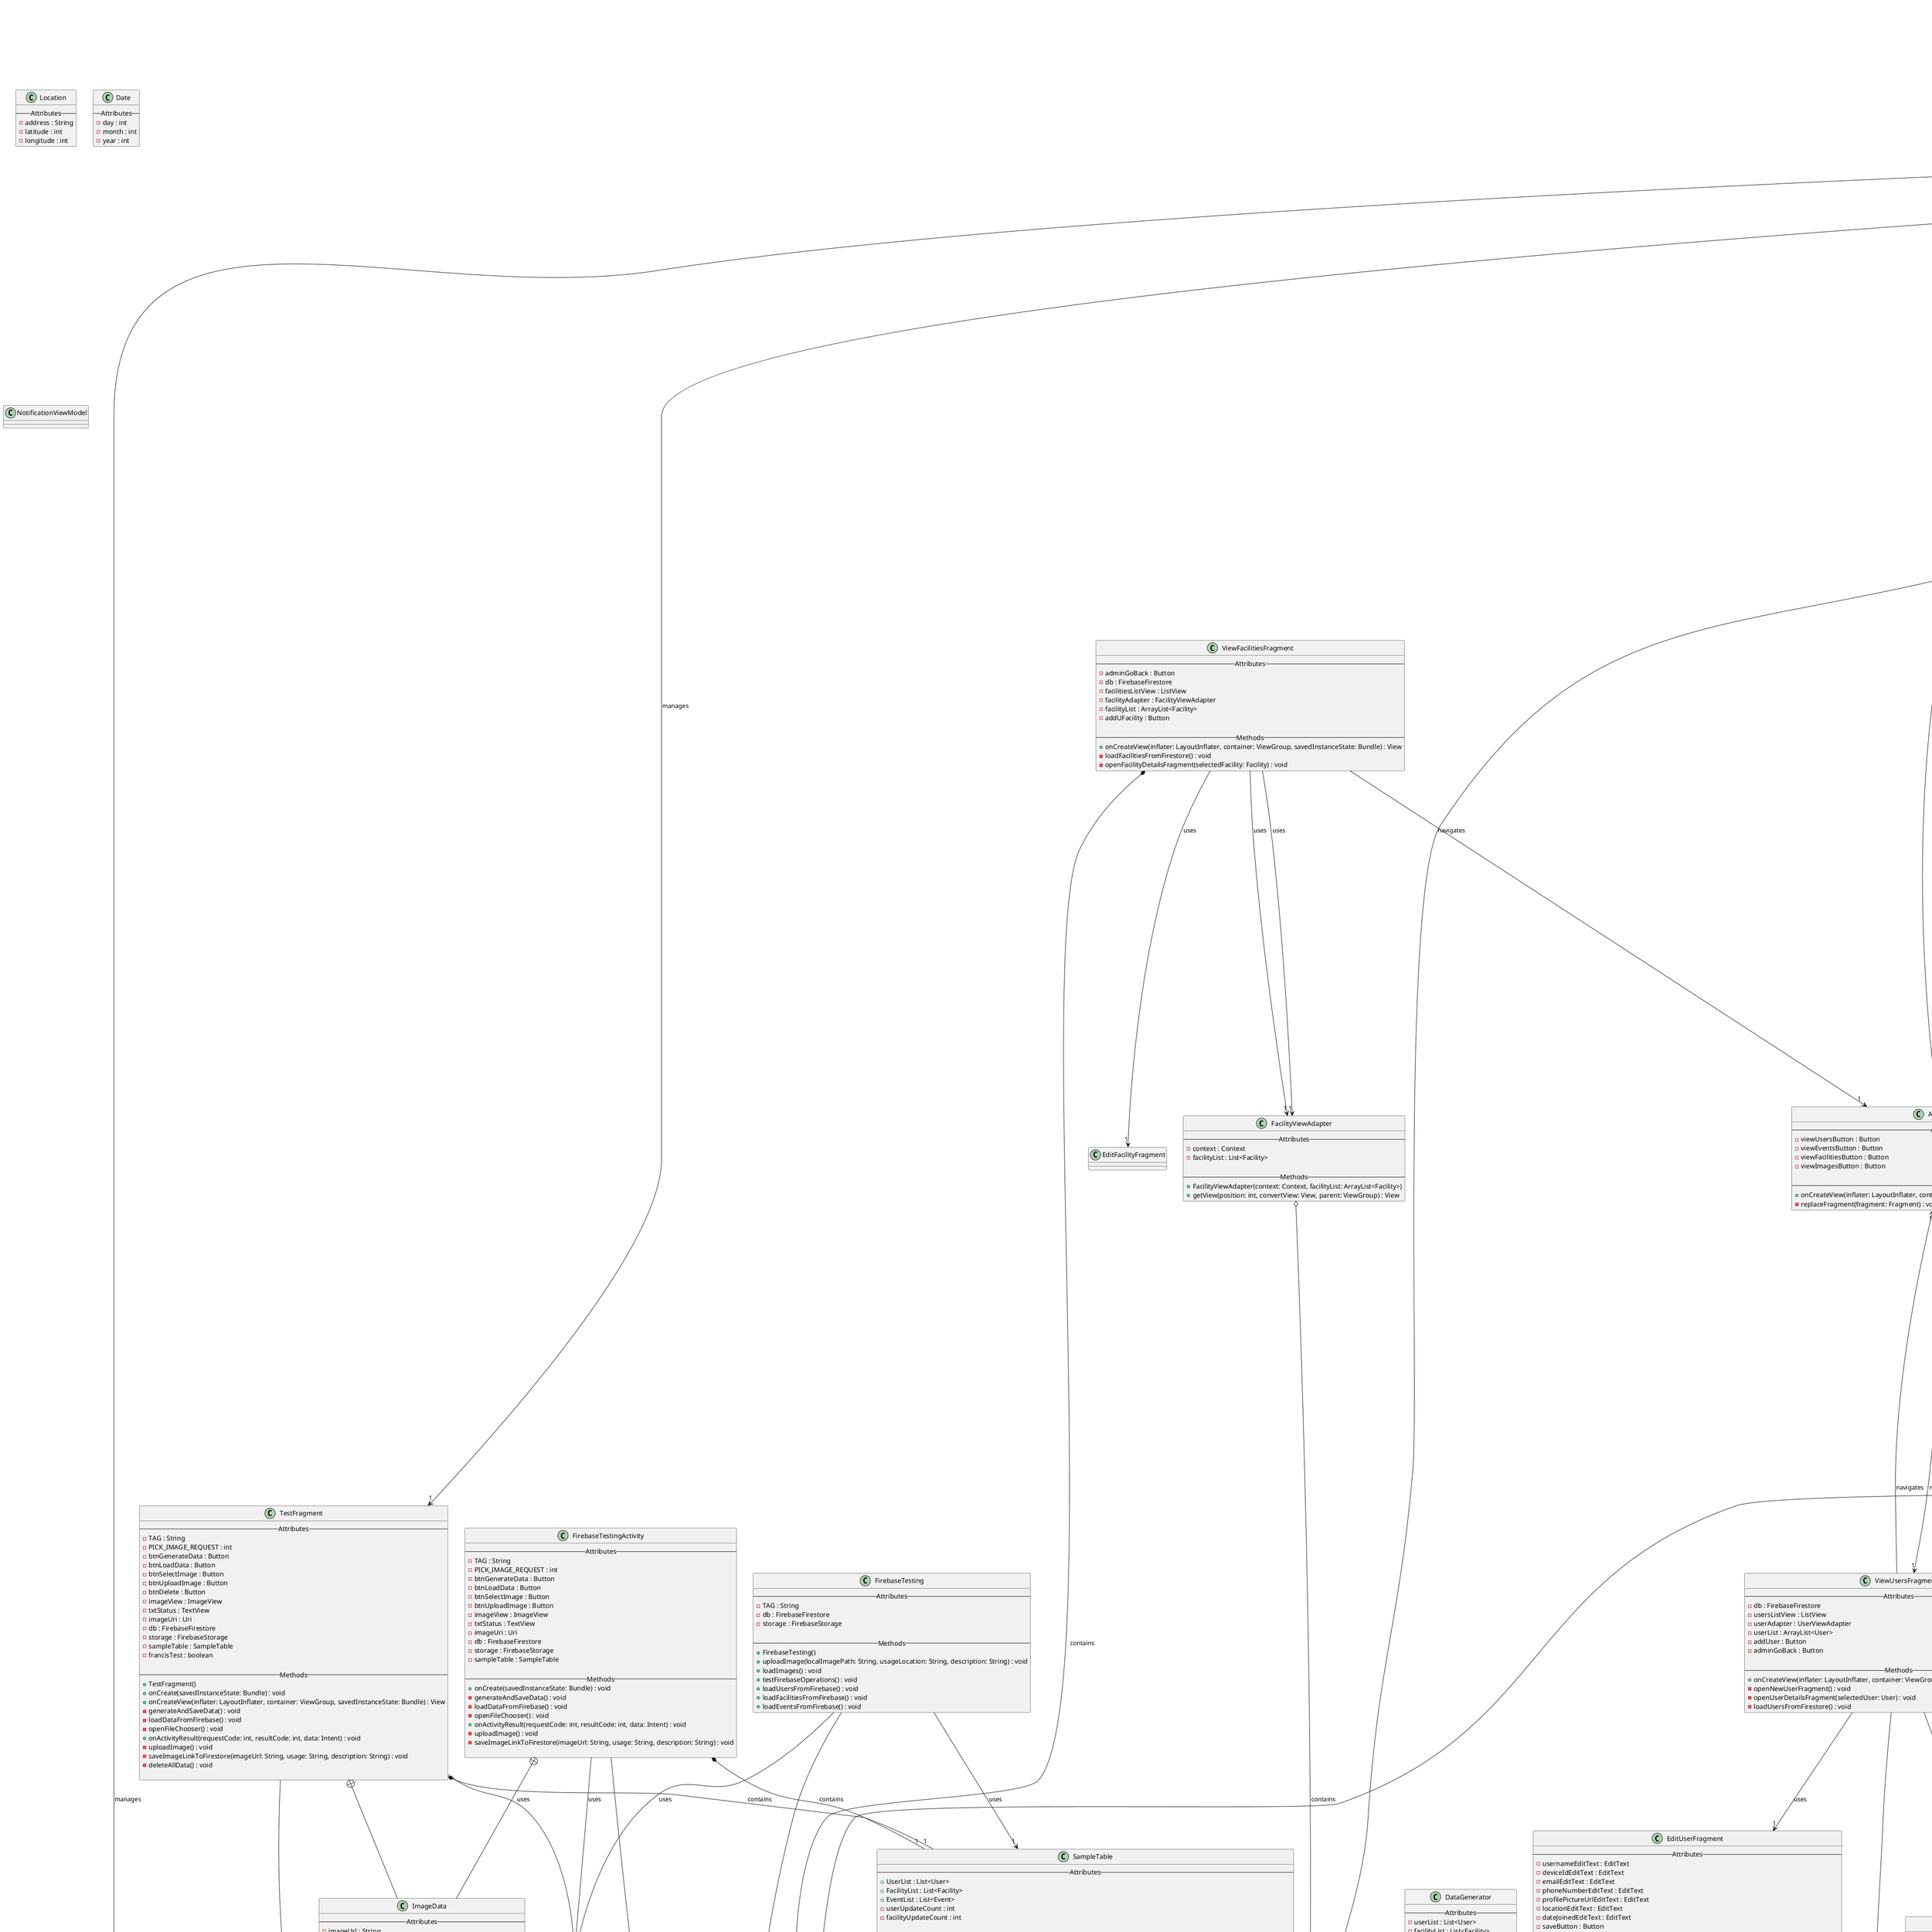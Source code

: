 @startuml
class OrganizerMenuFragment {
    -- Attributes --
    - eventId : String
    - viewWaitingListButton : Button
    - sampleAttendeesButton : Button
    - viewCanceledListButton : Button
    - viewAcceptedListButton : Button
    - viewSignedListButton : Button
    - drawReplacementButton : Button
    - backToEventPageButton : Button
    - generateQRCode : Button
    - QRImage : ImageView
    - qrCodeGenerator : QRcodeGenerator
    - replacementSize : int
    - waitingList : WaitingList
    - maxParticipant : int

    -- Methods --
    + OrganizerMenuFragment()
    + newInstance(eventId: String) : OrganizerMenuFragment
    + onCreate(savedInstanceState: Bundle) : void
    + onCreateView(inflater: LayoutInflater, container: ViewGroup, savedInstanceState: Bundle) : View
    - navigateToViewWaitingList() : void
    - navigateToViewSignedList() : void
    - navigateToCanceledList() : void
    - navigateToViewAcceptedList() : void
    - sampleAttendees() : void
    - promptReplacementSize() : void
    - drawReplacement(replacementSize: int) : void
    - generateAndDisplayQRCode(eventID: String) : void
    - navigateBackToEventPage() : void
}

class ViewAcceptedListFragment {
    -- Attributes --
    - acceptedListView : ListView
    - backButton : Button
    - eventId : String
    - waitingList : WaitingList

    -- Methods --
    + newInstance(eventId: String) : ViewAcceptedListFragment
    + onCreate(savedInstanceState: Bundle) : void
    + onCreateView(inflater: LayoutInflater, container: ViewGroup, savedInstanceState: Bundle) : View
    - displayAcceptedList() : void
    - navigateBackToOrganizerMenu() : void
}

class ViewCanceledListFragment {
    -- Attributes --
    - canceledListView : ListView
    - backButton : Button
    - eventId : String
    - waitingList : WaitingList

    -- Methods --
    + newInstance(eventId: String) : ViewCanceledListFragment
    + onCreate(savedInstanceState: Bundle) : void
    + onCreateView(inflater: LayoutInflater, container: ViewGroup, savedInstanceState: Bundle) : View
    - displayCanceledList() : void
    - navigateBackToOrganizerMenu() : void
}

class ViewSignedListFragment {
    -- Attributes --
    - signedUpListView : ListView
    - backButton : Button
    - eventId : String
    - waitingList : WaitingList

    -- Methods --
    + newInstance(eventId: String) : ViewSignedListFragment
    + onCreate(savedInstanceState: Bundle) : void
    + onCreateView(inflater: LayoutInflater, container: ViewGroup, savedInstanceState: Bundle) : View
    - displaySignedUpList() : void
    - navigateBackToOrganizerMenu() : void
}

class ViewWaitingListFragment {
    -- Attributes --
    - waitingListView : ListView
    - backButton : Button
    - eventId : String
    - waitingList : WaitingList

    -- Methods --
    + newInstance(eventId: String) : ViewWaitingListFragment
    + onCreate(savedInstanceState: Bundle) : void
    + onCreateView(inflater: LayoutInflater, container: ViewGroup, savedInstanceState: Bundle) : View
    - displayWaitingList() : void
    - navigateBackToOrganizerMenu() : void
}

class WaitingList {
    -- Attributes --
    - eventId : String
    - maxParticipants : int
    - waitingParticipantIds : List<String>
    - acceptedParticipantIds : List<String>
    - signedUpParticipantIds : List<String>
    - canceledParticipantIds : List<String>

    -- Methods --
    + WaitingList()
    + WaitingList(eventId: String)
    + getEventId() : String
    + setEventId(eventId: String) : void
    + getMaxParticipants() : int
    + setMaxParticipants(maxParticipants: int) : void
    + getWaitingParticipantIds() : List<String>
    + setWaitingParticipantIds(waitingParticipantIds: List<String>) : void
    + getAcceptedParticipantIds() : List<String>
    + setAcceptedParticipantIds(acceptedParticipantIds: List<String>) : void
    + getSignedUpParticipantIds() : List<String>
    + setSignedUpParticipantIds(signedUpParticipantIds: List<String>) : void
    + getCanceledParticipantIds() : List<String>
    + setCanceledParticipantIds(canceledParticipantIds: List<String>) : void
    + addParticipantToWaitingList(participantId: String) : boolean
    + sampleParticipants(sampleSize: int) : List<String>
    + participantSignsUp(participantId: String) : String
    + cancelParticipation(participantId: String) : boolean
    + drawReplacement(replacementSize: int) : List<String>
    + loadFromFirebase() : Task<DocumentSnapshot>
    + updateToFirebase() : Task<Void>
}

class Facility {
    -- Attributes --
    - facilityID : String
    - name : String
    - address : String
    - organizer : String
    - eventName : String
    - allEvents : List<String>
    - db : FirebaseFirestore
    - facilitiesRef : CollectionReference
    - testing : boolean

    -- Methods --
    + Facility()
    + Facility(name: String, address: String, description: String, organizer: String)
    + getName() : String
    + setName(name: String) : void
    + getAddress() : String
    + setAddress(address: String) : void
    + getOrganizer() : String
    + setOrganizer(organizer: String) : void
    + getFacilityID() : String
    + setFacilityID(facilityID: String) : void
    + getEvent() : String
    + setEvent(eventName: String) : void
    + setAllEvents(allEvents: List<String>) : void
    + getAllEvents() : List<String>
    + addAllEventsItem(eventID: String) : void
    + removeAllEventsItem(eventID: String) : void
    + saveFacilityProfile() : Task<Void>
    + deleteFacility() : void
    + associateEvent(eventID: String, genEvent: boolean) : void
    + hasEvent(eventName: String) : boolean
    + updateEventInFacility(eventName: String) : void
    + createFacilityWithEvent(eventName: String) : void
    + getNewFacilityID() : String
}



class Location {
    -- Attributes --
    - address : String
    - latitude : int
    - longitude : int
}

class MainActivity {
    -- Attributes --
    - REQUEST_WRITE_STORAGE : int
    - qrGenerator : QRcodeGenerator
    - qrCodeImageView : ImageView
    - navController : NavController
    - bottomNavigationView : BottomNavigationView
    - drawerLayout : DrawerLayout
    - navigationView : NavigationView
    - drawerToggle : ActionBarDrawerToggle
    - TAG : String
    - eventIdFromQR : String
    - isLoggedIn : boolean

    -- Methods --
    + onCreate(savedInstanceState: Bundle) : void
    + onNavigationItemSelected(item: MenuItem) : boolean
    + onBackPressed() : void
    + onNewIntent(intent: Intent) : void
    - handleIntent(intent: Intent) : void
    - extractEventIdFromUrl(url: String) : String
    - showLoginFragment(eventIdFromQR: String) : void
    + onLoginSuccess() : void
    - openEventViewFragment(eventID: String) : void
}


class DataGenerator {
    -- Attributes --
    - userList : List<User>
    - facilityList : List<Facility>
    - eventList : List<Event>
    - db : FirebaseFirestore

    -- Methods --
    + DataGenerator()
    + generateAndUploadData() : void
    - generateUsers() : void
    - generateFacilities() : void
    - generateEvents() : void
    - uploadData() : void
}



class Date {
    -- Attributes --
    - day : int
    - month : int
    - year : int
}

class User {
    -- Attributes --
    - deviceId : String
    - username : String
    - email : String
    - phoneNumber : String
    - profilePictureUrl : String
    - defaultprofilepictureurl : String
    - location : String
    - address : String
    - adminLevel : boolean
    - facilityAssociated : boolean
    - notificationAsk : boolean
    - geolocationAsk : boolean
    - roles : List<String>

    -- Methods --
    + getDeviceID() : String
    + setDeviceID(deviceId: String) : void
    + getUsername() : String
    + setUsername(username: String) : void
    + getEmail() : String
    + setEmail(email: String) : void
    + getPhoneNumber() : String
    + setPhoneNumber(phoneNumber: String) : void
    + getProfilePictureUrl() : String
    + setProfilePictureUrl(profilePictureUrl: String) : void
    + getdefaultProfilePictureUrl() : String
    + setdefaultProfilePictureUrl(defaultprofilepictureurl: String) : void
    + getRoles() : List<String>
    + setRoles(roles: List<String>) : void
    + isFacilityAssociated() : boolean
    + setFacilityAssociated(facilityAssociated: boolean) : void
    + getAddress() : String
    + setAddress(address: String) : void
    + getLocation() : String
    + setLocation(location: String) : void
    + isGeolocationAsk() : boolean
    + setGeolocationAsk(geolocationAsk: boolean) : void
    + isNotificationAsk() : boolean
    + setNotificationAsk(notificationAsk: boolean) : void
    + hasRole(role: String) : boolean
    + addRole(role: String) : void
    + removeRole(role: String) : void
    + generateProfileBitmap(name: String) : Bitmap
    + defaultProfilePictureUrl(name: String) : Task<Void>
    + uploadDefaultImageToFirebaseStorage(imageBytes: byte[]) : Task<Void>
    + saveUserDataToFirestore() : Task<Void>
    + saveGeneratedImageUrl(imageURL: String) : Task<Void>
    + updateProfilePicture(newPictureUri: Uri) : void
    + deleteSelectedImageFromFirebase(imageUrl: String) : void
    + isDefaultURLMain() : boolean
    + setMainToDefault() : void

'    -- Inner Interfaces --
'    interface OnImageUploadComplete {
'        + onImageUploadComplete(imageURL: String) : void
'        + onImageUploadFailed(e: Exception) : void
'    }
'
'    interface OnImageRemovalComplete {
'        + onImageRemovalSuccess() : void
'        + onImageRemovalFailed(e: Exception) : void
'    }
'
'    interface OnProfilePictureGeneratedListener {
'        + onProfilePictureGenerated() : void
'        + onProfilePictureGenerationFailed(e: Exception) : void
'    }
'
'    interface OnUserIDGenerated {
'        + onUserIDGenerated(userID: String) : void
'    }
}

class UserManager {
    -- Attributes --
    - instance : UserManager
    - currentUser : User
    - userFacility : Facility
    - organizerEvents : List<Event>
    - userEvents : List<Event>
    - eventDatabase : List<Event>

    -- Methods --
    + getInstance() : UserManager
    + setCurrentUser(user: User) : void
    + findUserEvents() : void
    + findUserFacility() : void
    + findOrganizerEvents() : void
    + userHasFacility() : boolean
    + getCurrentUser() : User
    + getUserFacility() : Facility
    + getOrganizerEvents() : List<Event>
    + getUserEvents() : List<Event>
    + getUserId() : String
}
class TestFragment {
    -- Attributes --
    - TAG : String
    - PICK_IMAGE_REQUEST : int
    - btnGenerateData : Button
    - btnLoadData : Button
    - btnSelectImage : Button
    - btnUploadImage : Button
    - btnDelete : Button
    - imageView : ImageView
    - txtStatus : TextView
    - imageUri : Uri
    - db : FirebaseFirestore
    - storage : FirebaseStorage
    - sampleTable : SampleTable
    - francisTest : boolean

    -- Methods --
    + TestFragment()
    + onCreate(savedInstanceState: Bundle) : void
    + onCreateView(inflater: LayoutInflater, container: ViewGroup, savedInstanceState: Bundle) : View
    - generateAndSaveData() : void
    - loadDataFromFirebase() : void
    - openFileChooser() : void
    + onActivityResult(requestCode: int, resultCode: int, data: Intent) : void
    - uploadImage() : void
    - saveImageLinkToFirestore(imageUrl: String, usage: String, description: String) : void
    - deleteAllData() : void

'    -- Inner Class --
'    class ImageData {
'        -- Attributes --
'        - imageUrl : String
'        - usage : String
'        - description : String
'
'        -- Methods --
'        + ImageData()
'        + ImageData(imageUrl: String, usage: String, description: String)
'        + getImageUrl() : String
'        + getUsage() : String
'        + getDescription() : String
'    }
}

class SampleTable {
    -- Attributes --
    + UserList : List<User>
    + FacilityList : List<Facility>
    + EventList : List<Event>
    - userUpdateCount : int
    - facilityUpdateCount : int

    -- Methods --
    + makeUserList() : void
    + makeFacilityList() : void
    + makeEventList() : void
    + saveDataToFirebase(onSuccess: Runnable, onFailure: OnFailureListener) : void
    - checkCompletion(pendingWrites: AtomicInteger, failures: AtomicInteger, onSuccess: Runnable, onFailure: OnFailureListener) : void
    + getUserList() : List<User>
    + getFacilityList() : List<Facility>
    + getEventList() : List<Event>
    + updateUser(updatedUser: User) : void
    + updateFacility(updatedFacility: Facility) : void
    + updateEvent(updatedEvent: Event) : void
    + getUserByUsername(username: String) : User
    + getFacilityByName(name: String) : Facility
    + getEventById(eventId: String) : Event
}

class FirebaseTestingActivity {
    -- Attributes --
    - TAG : String
    - PICK_IMAGE_REQUEST : int
    - btnGenerateData : Button
    - btnLoadData : Button
    - btnSelectImage : Button
    - btnUploadImage : Button
    - imageView : ImageView
    - txtStatus : TextView
    - imageUri : Uri
    - db : FirebaseFirestore
    - storage : FirebaseStorage
    - sampleTable : SampleTable

    -- Methods --
    + onCreate(savedInstanceState: Bundle) : void
    - generateAndSaveData() : void
    - loadDataFromFirebase() : void
    - openFileChooser() : void
    + onActivityResult(requestCode: int, resultCode: int, data: Intent) : void
    - uploadImage() : void
    - saveImageLinkToFirestore(imageUrl: String, usage: String, description: String) : void

'    -- Inner Class --
'    class ImageData {
'        -- Attributes --
'        - imageUrl : String
'        - usage : String
'        - description : String
'
'        -- Methods --
'        + ImageData()
'        + ImageData(imageUrl: String, usage: String, description: String)
'        + getImageUrl() : String
'        + getUsage() : String
'        + getDescription() : String
'    }
}


class ImageData {
    -- Attributes --
    - imageUrl : String
    - usage : String
    - description : String

    -- Methods --
    + ImageData()
    + ImageData(imageUrl: String, usage: String, description: String)
    + getImageUrl() : String
    + getUsage() : String
    + getDescription() : String
}

class FirebaseTesting {
    -- Attributes --
    - TAG : String
    - db : FirebaseFirestore
    - storage : FirebaseStorage

    -- Methods --
    + FirebaseTesting()
    + uploadImage(localImagePath: String, usageLocation: String, description: String) : void
    + loadImages() : void
    + testFirebaseOperations() : void
    + loadUsersFromFirebase() : void
    + loadFacilitiesFromFirebase() : void
    + loadEventsFromFirebase() : void
}

' Relationships with correct multiplicity and UML notations
FirebaseTestingActivity *-- "1" SampleTable : contains
SampleTable o-- "*" User : contains
SampleTable o-- "*" Facility : contains
SampleTable o-- "*" Event : contains
FirebaseTestingActivity --> "1" FirebaseFirestore : uses
FirebaseTestingActivity --> "1" FirebaseStorage : uses
TestFragment --> "1" FirebaseFirestore : uses
TestFragment --> "1" FirebaseStorage : uses
TestFragment *-- "1" SampleTable : contains
FirebaseTesting --> "1" FirebaseFirestore : uses
FirebaseTesting --> "1" FirebaseStorage : uses
FirebaseTesting --> "1" SampleTable : uses
FirebaseTestingActivity +-- ImageData
TestFragment +-- ImageData
class NotificationFragment {
    - ARG_INTEGER : String
    - receivedInteger : int
    + newInstance() : NotificationFragment
    + onCreate(savedInstanceState: Bundle) : void
    + onCreateView(inflater: LayoutInflater, container: ViewGroup, savedInstanceState: Bundle) : View
}

class NotificationViewModel {
}

class CameraFragment {
    - REQUEST_CODE_SCAN : int
    + onCreateView(inflater: LayoutInflater, container: ViewGroup, savedInstanceState: Bundle) : View
    + onActivityResult(requestCode: int, resultCode: int, data: Intent) : void
    - extractEventIdFromQR(scannedData: String) : String
    + navigateToScannedFragment(eventId: String) : void
}

class QRCodeEventGenerate {
    - qrCodeGenerator : QRcodeGenerator
    + onCreateView(inflater: LayoutInflater, container: ViewGroup, savedInstanceState: Bundle) : View
    - generateHash(input: String) : String
}

class QRcodeGenerator {
    - context : Context
    + QRcodeGenerator(context: Context)
    + generateQRCode(content: String) : Bitmap
    + saveQRCode(bitmap: Bitmap, eventID: String) : void
}

class ScannedFragment {
    - ARG_EVENT_ID : String
    - eventId : String
    - scanView : TextView
    - scannerOpenButton : Button
    + newInstance(scannedData: String) : ScannedFragment
    + onCreate(savedInstanceState: Bundle) : void
    + onCreateView(inflater: LayoutInflater, container: ViewGroup, savedInstanceState: Bundle) : View
}

class ProfileFragment {
    - receivedInteger : int
    + newInstance() : ProfileFragment
    + onCreate(savedInstanceState: Bundle) : void
    + onCreateView(inflater: LayoutInflater, container: ViewGroup, savedInstanceState: Bundle) : View
}

class ProfileEntrantFragment {
    - profileManager : EntrantProfileManager
    - currentProfile : EntrantProfile
    - currentUser : User
    - isNewUser : boolean
    - eventIDFromQR : String
    - deviceId : String
    - selectedImageUri : Uri
    - profileTitle : TextView
    - editName : EditText
    - editEmail : EditText
    - editPhone : EditText
    - notificationsSwitch : Switch
    - saveButton : Button
    - backButton : Button
    - editButton : Button
    - uploadButton : Button
    - userImage : ImageView
    + newInstance(isNewUser: boolean, eventId: String, deviceId: String) : ProfileEntrantFragment
    + onCreate(savedInstanceState: Bundle) : void
    + onCreateView(inflater: LayoutInflater, container: ViewGroup, savedInstanceState: Bundle) : View
    - loadUserProfile() : void
    - onProfileLoaded(profile: EntrantProfile) : void
    - saveUserProfile() : void
    - toggleEditMode() : void
    - setEditMode(enable: boolean) : void
    - getDeviceID() : String
    - uploadPhoto() : void
    - removeImage() : void
    - goToHome() : void
}

class EntrantProfileManager {
    - db : FirebaseFirestore
    + createOrUpdateProfile(deviceID: String, profile: EntrantProfile) : void
    + getProfile(deviceID: String, callback: ProfileLoadCallback) : void


}

class EntrantProfile {
    - name : String
    - email : String
    - phoneNumber : String
    - notificationsEnabled : boolean
    + EntrantProfile()
    + EntrantProfile(name: String, email: String, phoneNumber: String)
    + getName() : String
    + setName(name: String) : void
    + getEmail() : String
    + setEmail(email: String) : void
    + getPhoneNumber() : String
    + setPhoneNumber(phoneNumber: String) : void
    + isNotificationsEnabled() : boolean
    + setNotificationsEnabled(enabled: boolean) : void
    + toString() : String
}

class LoginFragment {
    - deviceIdText : TextView
    - welcomeText : TextView
    - nav : BottomNavigationView
    - isLoggedIn : boolean
    - eventIdFromQR : String
    + setEventId(eventId: String) : void
    + onCreate(savedInstanceState: Bundle) : void
    + onCreateView(inflater: LayoutInflater, container: ViewGroup, savedInstanceState: Bundle) : View
}

class HomeFragment {
    - someInteger : int
    - userId : String
    + newInstance(userId: String) : HomeFragment
    + onCreateView(inflater: LayoutInflater, container: ViewGroup, savedInstanceState: Bundle) : View
}

class HomeViewModel {
    - mText : MutableLiveData<String>
    + HomeViewModel()
    + getText() : LiveData<String>
}

class EventViewFragment {
    - eventId : String
    - deviceId : String
    - userId : String
    - event : Event
    - eventPosterImage : ImageView
    - eventTitleText : TextView
    - eventDescriptionText : TextView
    - buttonContainer : LinearLayout
    + newInstance(eventID: String, deviceID: String) : EventViewFragment
    + onCreateView(inflater: LayoutInflater, container: ViewGroup, savedInstanceState: Bundle) : View
    - displayEventDetails(event: Event) : void
    - configureButtons(selectedEvent: Event, selectedUserId: String) : void
    - addButton(text: String, listener: View.OnClickListener) : void
    - updateEventInFirestore(event: Event) : void
    - goBackToEventFragment() : void
}

class EventViewAdapter {
    - context : Context
    - eventList : List<Event>
    - userId : String
    - test : boolean
    + EventViewAdapter(context: Context, eventList: ArrayList<Event>, test: boolean)
    + getView(position: int, convertView: View, parent: ViewGroup) : View
}

class EventFragment {
    - addFacilityButton : Button
    - backButton : Button
    - currentUserId : String
    - eventList : ArrayList<Event>
    - testing : boolean
    - eventSwitch : Switch
    - eventListView : ListView
    - db : FirebaseFirestore
    - currentUser : User
    - eventAdapter : EventViewAdapter
    - userManager : UserManager
    + newInstance() : EventFragment
    + onCreateView(inflater: LayoutInflater, container: ViewGroup, savedInstanceState: Bundle) : View
    - getUserData() : User
    - updateEventList(showUserEvents: boolean) : void
    - promptCreateFacility() : void
    - navigateToEventCreate() : void
    - navigateToFacilityCreation() : void
    - findEventsByParticipantDeviceId(deviceID: String) : List<Event>
    - findEventsByOrganizerDeviceId(deviceID: String) : List<Event>
    - getFiveRandomEvents() : Task<List<Event>>
}

class Event {
    - eventId : String
    - eventTitle : String
    - description : String
    - imageUrl : String
    - timestamp : long
    - address : String
    - location : String
    - maxParticipants : int
    - waitingParticipantIds : List<String>
    - acceptedParticipantIds : List<String>
    - canceledParticipantIds : List<String>
    - signedUpParticipantIds : List<String>
    - enrolledParticipantIds : List<String>
    - declinedParticipantIds : List<String>
    - waitingList : WaitingList
    - organizerId : String
    - db : FirebaseFirestore
    - storage : FirebaseStorage
    + Event()
    + Event(eventId: String, eventTitle: String, description: String, imageUrl: String, timestamp: long, locationstr: String, maxParticipants: int, organizerId: String)
    + getEventId() : String
    + setEventId(eventId: String) : void
    + getEventTitle() : String
    + setEventTitle(eventTitle: String) : void
    + getDescription() : String
    + setDescription(description: String) : void
    + getImageUrl() : String
    + setImageUrl(imageUrl: String) : void
    + getTimestamp() : long
    + setTimestamp(timestamp: long) : void
    + getAddress() : String
    + setAddress(address: String) : void
    + getMaxParticipants() : int
    + setMaxParticipants(maxParticipants: int) : void
    + getWaitingList() : WaitingList
    + getOrganizerId() : String
    + setOrganizerId(organizerId: String) : void
    + getLocation() : String
    + setLocation(location: String) : void
    + getAcceptedParticipantIds() : List<String>
    + addAcceptedParticipantId(participantId: String) : void
    + getCanceledParticipantIds() : List<String>
    + addCanceledParticipantIds(participantId: String) : void
    + getSignedUpParticipantIds() : List<String>
    + addSignedUpParticipantIds(participantId: String) : void
    + getWaitingParticipantIds() : List<String>
    + addWaitingParticipantIds(participantId: String) : void
    + removeWaitingParticipantId(participantId: String) : void
    + acceptParticipant(entrantId: String) : void
    + cancelParticipant(entrantId: String) : void
    + signUpParticipant(entrantId: String) : void
    + addParticipant(entrantId: String) : void
    + removeParticipant(entrantId: String) : void
    + createEventPosterUrl() : String
    + saveEventDataToFirestore() : Task<Void>
    + updateEventData(...) : Task<Void>
    + uploadEventPosterToFirebase(picture: String) : void
    + updateEventPosterToFirebase(newPoster: String) : void
    + getNewEventID() : String
    + findEventById(eventId: String, onSuccessListener: OnSuccessListener<Event>, onFailureListener: OnFailureListener) : void
    + addDeclinedParticipantId(userId: String) : void
    + getDeclinedParticipantIds() : List<String>
}

class EventCreateFragment {
    - editTextTitle : EditText
    - editTextDescription : EditText
    - editTextImageUrl : EditText
    - editTextLocation : EditText
    - editMaxParticipants : EditText
    - editWaitingListLimit : EditText
    - createEventButton : Button
    - backButton : Button
    - db : FirebaseFirestore
    - roleAssigned : boolean
    - testingFlag : boolean
    + EventCreateFragment()
    + newInstance(testing: boolean) : EventCreateFragment
    + onCreate(savedInstanceState: Bundle) : void
    + onCreateView(inflater: LayoutInflater, container: ViewGroup, savedInstanceState: Bundle) : View
    - createEvent() : void
    - clearEventForm() : void
}
class AdminFragment {
    -- Attributes --
    - viewUsersButton : Button
    - viewEventsButton : Button
    - viewFacilitiesButton : Button
    - viewImagesButton : Button

    -- Methods --
    + onCreateView(inflater: LayoutInflater, container: ViewGroup, savedInstanceState: Bundle) : View
    - replaceFragment(fragment: Fragment) : void
}

class ViewUsersFragment {
    -- Attributes --
    - db : FirebaseFirestore
    - usersListView : ListView
    - userAdapter : UserViewAdapter
    - userList : ArrayList<User>
    - addUser : Button
    - adminGoBack : Button

    -- Methods --
    + onCreateView(inflater: LayoutInflater, container: ViewGroup, savedInstanceState: Bundle) : View
    - openNewUserFragment() : void
    - openUserDetailsFragment(selectedUser: User) : void
    - loadUsersFromFirestore() : void
}

class UserViewAdapter {
    -- Attributes --
    - context : Context
    - userList : List<User>

    -- Methods --
    + UserViewAdapter(context: Context, userList: ArrayList<User>)
    + getView(position: int, convertView: View, parent: ViewGroup) : View
}

class EditUserFragment {
    -- Attributes --
    - usernameEditText : EditText
    - deviceIdEditText : EditText
    - emailEditText : EditText
    - phoneNumberEditText : EditText
    - profilePictureUrlEditText : EditText
    - locationEditText : EditText
    - dateJoinedEditText : EditText
    - saveButton : Button
    - deleteButton : Button
    - cancelButton : Button
    - notificationSwitch : Switch
    - geolocationSwitch : Switch
    - entrantSwitch : Switch
    - organizerSwitch : Switch
    - adminSwitch : Switch
    - db : FirebaseFirestore
    - documentId : String
    - isNewUser : boolean

    -- Methods --
    + onCreateView(inflater: LayoutInflater, container: ViewGroup, savedInstanceState: Bundle) : View
    - updateUser(documentId: String) : void
    - deleteUser(documentId: String) : void
    - loadUserData(documentId: String) : void
    - addUserToFirestore() : void
}

class ViewImagesFragment {
    -- Attributes --
    - imagesListView : ListView
    - imageAdapter : ImageAdapter
    - imageList : List<ImageClass>
    - adminGoBack : Button

    -- Methods --
    + onCreateView(inflater: LayoutInflater, container: ViewGroup, savedInstanceState: Bundle) : View
    - loadImagesFromFirebase() : void
    - openImageDetailsFragment(image: ImageClass) : void
}

class ImageClass {
    -- Attributes --
    - URL : String
    - image : Image

    -- Methods --
    // No public methods defined in the file
}

class ImageAdapter {
    -- Attributes --
    - context : Context
    - imageList : List<ImageClass>

    -- Methods --
    + ImageAdapter(context: Context, imageList: List<ImageClass>)
    + getView(position: int, convertView: View, parent: ViewGroup) : View
}

class EditImageFragment {
    -- Attributes --
    // No attributes defined in the file

    -- Methods --
    // No public methods defined in the file
}

class ViewFacilitiesFragment {
    -- Attributes --
    - adminGoBack : Button
    - db : FirebaseFirestore
    - facilitiesListView : ListView
    - facilityAdapter : FacilityViewAdapter
    - facilityList : ArrayList<Facility>
    - addUFacility : Button

    -- Methods --
    + onCreateView(inflater: LayoutInflater, container: ViewGroup, savedInstanceState: Bundle) : View
    - loadFacilitiesFromFirestore() : void
    - openFacilityDetailsFragment(selectedFacility: Facility) : void
}

class FacilityViewAdapter {
    -- Attributes --
    - context : Context
    - facilityList : List<Facility>

    -- Methods --
    + FacilityViewAdapter(context: Context, facilityList: ArrayList<Facility>)
    + getView(position: int, convertView: View, parent: ViewGroup) : View
}

class EditEventFragment {
    -- Attributes --
    - listSelectorSpinner : Spinner
    - eventTitleEditText : EditText
    - eventDescriptionEditText : EditText
    - maxParticipantsEditText : EditText
    - eventLocationEditText : EditText
    - organiserIDEditText : EditText
    - participantEditText : EditText
    - saveButton : Button
    - cancelButton : Button
    - addParticipantButton : Button
    - removeParticipantButton : Button
    - removeEventButton : Button
    - participantsListView : ListView
    - selectedEvent : Event
    - participantsAdapter : ArrayAdapter<String>
    - db : FirebaseFirestore
    - selectedList : List<String>
    - updatedWaitingList : List<String>
    - updatedAcceptedList : List<String>
    - updatedCanceledList : List<String>
    - updatedSignedUpList : List<String>

    -- Methods --
    + EditEventFragment(selectedEvent: Event)
    + onCreateView(inflater: LayoutInflater, container: ViewGroup, savedInstanceState: Bundle) : View
    - populateEventDetails() : void
    - saveEvent() : void
    - goBackToViewEvents() : void
    - updateParticipantsList(position: int) : void
    - addParticipant() : void
    - removeParticipant() : void
    - removeEvent() : void
}

class EditEventFragment {
    -- Attributes --
    - listSelectorSpinner : Spinner
    - eventTitleEditText : EditText
    - eventDescriptionEditText : EditText
    - maxParticipantsEditText : EditText
    - eventLocationEditText : EditText
    - organiserIDEditText : EditText
    - participantEditText : EditText
    - saveButton : Button
    - cancelButton : Button
    - addParticipantButton : Button
    - removeParticipantButton : Button
    - removeEventButton : Button
    - participantsListView : ListView
    - selectedEvent : Event
    - participantsAdapter : ArrayAdapter<String>
    - db : FirebaseFirestore
    - selectedList : List<String>
    - updatedWaitingList : List<String>
    - updatedAcceptedList : List<String>
    - updatedCanceledList : List<String>
    - updatedSignedUpList : List<String>

    -- Methods --
    + EditEventFragment(selectedEvent: Event)
    + onCreateView(inflater: LayoutInflater, container: ViewGroup, savedInstanceState: Bundle) : View
    - populateEventDetails() : void
    - saveEvent() : void
    - goBackToViewEvents() : void
    - updateParticipantsList(position: int) : void
    - addParticipant() : void
    - removeParticipant() : void
    - removeEvent() : void
}

class ViewEventsFragment {
    -- Attributes --
    - adminGoBack : Button
    - eventAdapter : EventViewAdapter
    - userManager : UserManager
    - eventList : ArrayList<Event>
    - testing : boolean
    - eventListView : ListView
    - addFacilityButton : Button
    - backButton : Button
    - db : FirebaseFirestore

    -- Methods --
    + onCreateView(inflater: LayoutInflater, container: ViewGroup, savedInstanceState: Bundle) : View
    - loadEventsFromFirebase() : void
    - openEventDetailPage(selectedEvent: Event) : void
}

ViewEventsFragment --> "1" AdminFragment : navigates
ViewEventsFragment --> "1" EventViewAdapter : uses
ViewEventsFragment --> "1" EditEventFragment : navigates
ViewEventsFragment *-- "1..*" Event : contains
EditEventFragment *-- "1" Event : contains
EditEventFragment --> "1" ViewEventsFragment : navigates
ViewFacilitiesFragment --> "1" FacilityViewAdapter : uses
FacilityViewAdapter o-- "0..*" Facility : contains
ViewFacilitiesFragment --> "1" AdminFragment : navigates
ViewFacilitiesFragment --> "1" FacilityViewAdapter : uses
ViewFacilitiesFragment --> "1" EditFacilityFragment : uses
ViewFacilitiesFragment *-- "1..*" Facility : contains
ViewImagesFragment --> "1" EditImageFragment : navigates
ImageAdapter *-- "0..*" ImageClass : contains
ViewImagesFragment --> "1" ImageAdapter : uses
ViewImagesFragment *-- "1..*" ImageClass : contains
AdminFragment --> "1" ViewUsersFragment : navigates
ViewUsersFragment --> "1" AdminFragment : navigates
ViewUsersFragment --> "1" UserViewAdapter : uses
ViewUsersFragment --> "1" EditUserFragment : uses
ViewUsersFragment --> "1..*" User : uses
UserViewAdapter *-- "1..*" User : contains
EditUserFragment --> "1" User : uses

EventCreateFragment *-- "1" Event : creates
EventCreateFragment --> "1" FirebaseFirestore : uses
EventCreateFragment --> "1" HomeFragment : navigates
Event *-- "0..*" WaitingList : contains
EventFragment --> "1" EventCreateFragment : navigates
EventFragment --> "1" EventViewFragment : navigates
EventFragment --> "1" OrganizerMenuFragment : navigates
EventFragment --> "1" HomeFragment : navigates
EventFragment *-- "1..*" Event : contains
EventFragment --> "1" User : uses
EventFragment --> "1" EventViewAdapter : uses
ViewEventsFragment --> "1" EventViewAdapter : uses
EventViewAdapter *-- "1..*" Event : contains
EventViewFragment --> "1" Event : uses
EventViewFragment --> "1" EventFragment : navigates

HomeFragment --> "1" EventCreateFragment : navigates
HomeFragment --> "1" EventFragment : navigates
HomeFragment --> "1" NotificationFragment : navigates
HomeFragment --> "1" ProfileEntrantFragment : navigates
HomeViewModel --> LiveData : provides

ProfileEntrantFragment *-- "1" EntrantProfileManager : manages
ProfileEntrantFragment *-- "1" EntrantProfile : contains
ProfileEntrantFragment --> "1" User : uses
ProfileEntrantFragment --> "1" HomeFragment : navigates
ProfileEntrantFragment --> "1" EventViewFragment : navigates

EntrantProfileManager --> EntrantProfile : manages
EntrantProfileManager --> FirebaseFirestore : uses
EntrantProfileManager o-- ProfileLoadCallback : callback

ProfileFragment --> "1" HomeFragment : navigates
ProfileFragment --> "1" NotificationFragment : navigates

LoginFragment --> "1" ProfileEntrantFragment : navigates
LoginFragment --> "1" HomeFragment : navigates
LoginFragment --> "1" EventViewFragment : navigates
LoginFragment --> "1" FirestoreAccess : uses

NotificationFragment --> "1" ProfileFragment : navigates
NotificationFragment --> "1" HomeFragment : navigates
CameraFragment --> "1" ScannedFragment : navigates
CameraFragment --> "1" IntentIntegrator : uses
QRCodeEventGenerate --> "1" QRcodeGenerator : uses
QRcodeGenerator --> Bitmap : generates
QRcodeGenerator --> Context : uses
ScannedFragment --> "1" CameraFragment : navigates
UserManager *-- "1" User : manages
UserManager --> "1" FirestoreAccess : uses
UserManager *-- "1" Facility : manages
UserManager *-- "1..*" Event : manages
DataGenerator *-- "1..*" User : generates
DataGenerator *-- "1..*" Facility : generates
DataGenerator *-- "1..*" Event : generates
DataGenerator --> "1" FirebaseFirestore : uses
Facility --> FirebaseFirestore : uses
Facility --> CollectionReference : manages
Facility *-- "1..*" Event : associates
MainActivity --> "1" HomeFragment : manages
MainActivity --> "1" ProfileFragment : manages
MainActivity --> "1" EventFragment : manages
MainActivity --> "1" TestFragment : manages
MainActivity --> "1" EventCreateFragment : manages
MainActivity --> "1" LoginFragment : manages
MainActivity --> "1" NotificationFragment : manages
MainActivity --> "1" ViewWaitingListFragment : manages
MainActivity --> "1" ViewSignedListFragment : manages
MainActivity --> "1" ViewCanceledListFragment : manages
MainActivity --> "1" ViewAcceptedListFragment : manages
MainActivity --> "1" OrganizerMenuFragment : manages
MainActivity --> "1" ScannedFragment : manages
MainActivity --> "1" CameraFragment : manages
MainActivity --> "1" QRCodeEventGenerate : manages
MainActivity --> "1" AdminFragment : manages
MainActivity --> "1" ProfileEntrantFragment : manages
MainActivity --> QRcodeGenerator : uses
WaitingList <-- ViewAcceptedListFragment : uses
WaitingList <-- ViewCanceledListFragment : uses
WaitingList <-- ViewSignedListFragment : uses
WaitingList <-- ViewWaitingListFragment : uses
ViewWaitingListFragment --> OrganizerMenuFragment : navigates
ViewWaitingListFragment --> WaitingList : uses
ViewSignedListFragment --> OrganizerMenuFragment : navigates
ViewSignedListFragment --> WaitingList : uses
ViewCanceledListFragment --> OrganizerMenuFragment : navigates
ViewCanceledListFragment --> WaitingList : uses
ViewAcceptedListFragment --> OrganizerMenuFragment : navigates
ViewAcceptedListFragment --> WaitingList : uses
OrganizerMenuFragment --> EventFragment : navigates
OrganizerMenuFragment --> ViewWaitingListFragment : navigates
OrganizerMenuFragment --> ViewSignedListFragment : navigates
OrganizerMenuFragment --> ViewCanceledListFragment : navigates
OrganizerMenuFragment --> ViewAcceptedListFragment : navigates
OrganizerMenuFragment --> WaitingList : contains
OrganizerMenuFragment --> QRcodeGenerator : uses
@enduml
